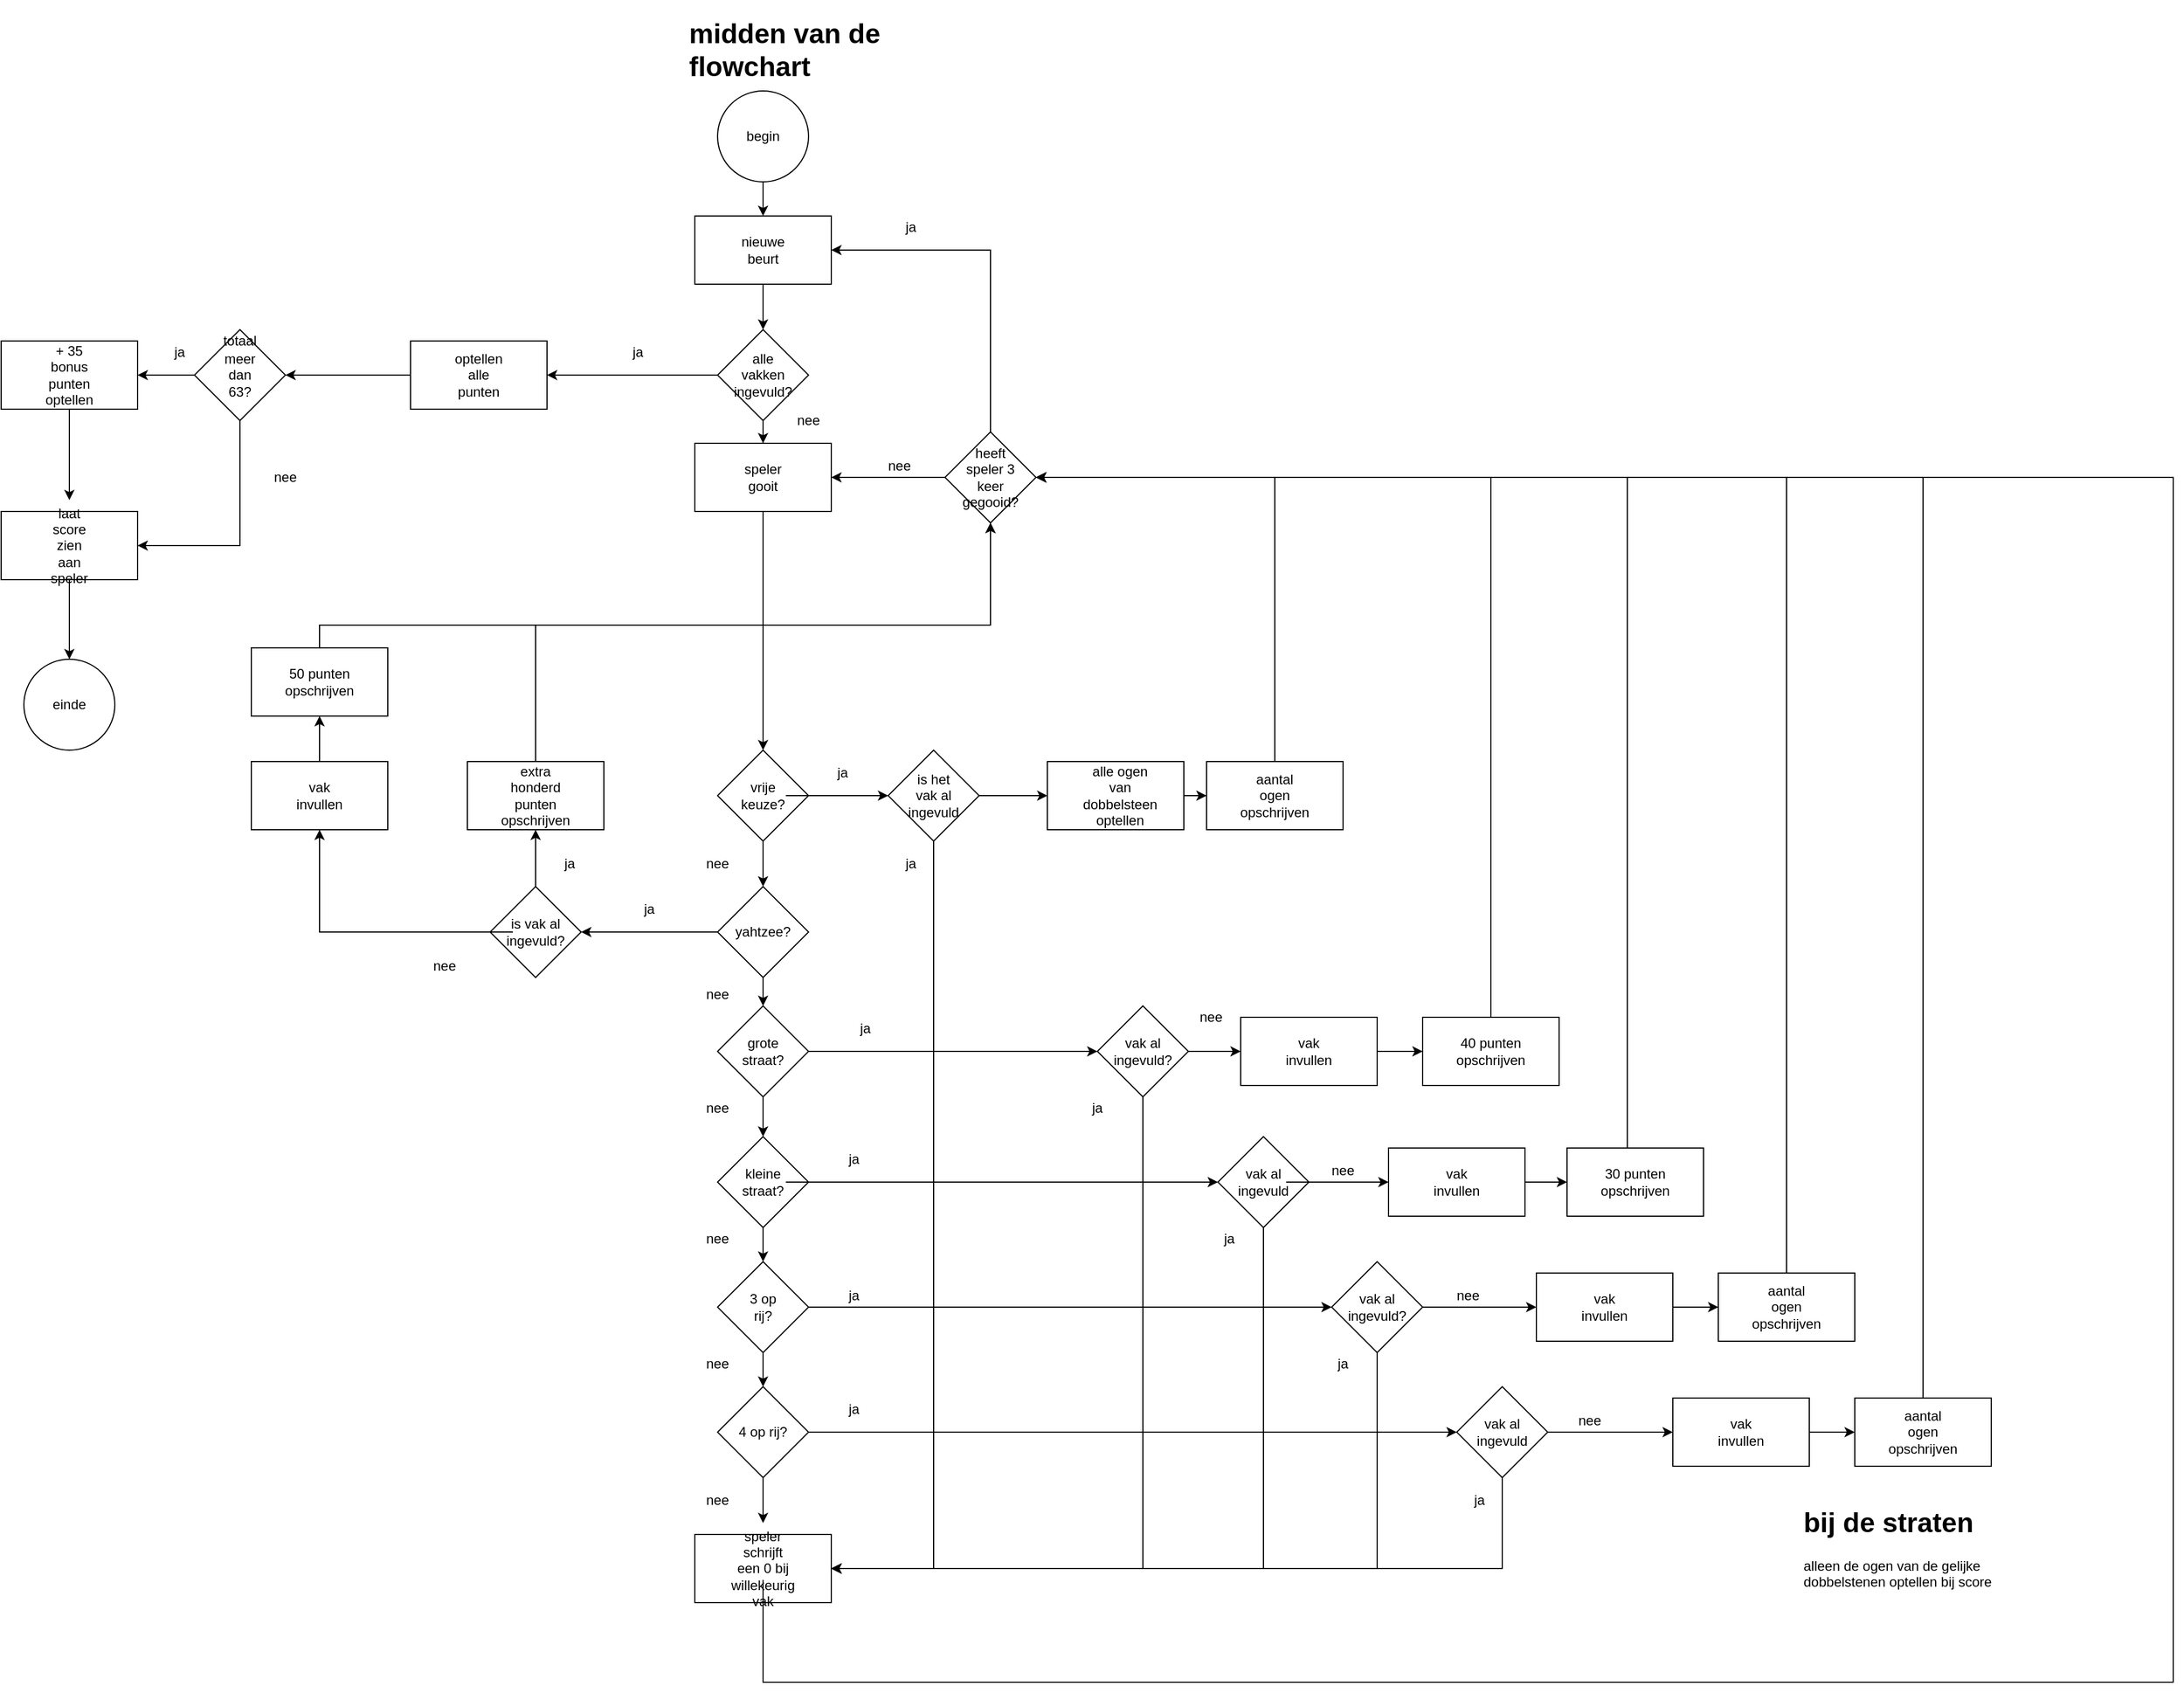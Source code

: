 <mxfile version="12.9.12" type="device"><diagram id="dgp-tt2Oz_iQeA0mKEUZ" name="Page-1"><mxGraphModel dx="2249" dy="1963" grid="1" gridSize="10" guides="1" tooltips="1" connect="1" arrows="1" fold="1" page="1" pageScale="1" pageWidth="827" pageHeight="1169" math="0" shadow="0"><root><mxCell id="0"/><mxCell id="1" parent="0"/><mxCell id="cRF8m1wXoDYumjR12BxE-212" style="edgeStyle=orthogonalEdgeStyle;rounded=0;orthogonalLoop=1;jettySize=auto;html=1;entryX=0.5;entryY=0;entryDx=0;entryDy=0;" parent="1" source="cRF8m1wXoDYumjR12BxE-1" target="cRF8m1wXoDYumjR12BxE-175" edge="1"><mxGeometry relative="1" as="geometry"/></mxCell><mxCell id="cRF8m1wXoDYumjR12BxE-1" value="" style="ellipse;whiteSpace=wrap;html=1;aspect=fixed;" parent="1" vertex="1"><mxGeometry x="80" y="-300" width="80" height="80" as="geometry"/></mxCell><mxCell id="cRF8m1wXoDYumjR12BxE-203" style="edgeStyle=orthogonalEdgeStyle;rounded=0;orthogonalLoop=1;jettySize=auto;html=1;entryX=0.5;entryY=0;entryDx=0;entryDy=0;" parent="1" source="cRF8m1wXoDYumjR12BxE-3" target="cRF8m1wXoDYumjR12BxE-5" edge="1"><mxGeometry relative="1" as="geometry"/></mxCell><mxCell id="cRF8m1wXoDYumjR12BxE-3" value="" style="rounded=0;whiteSpace=wrap;html=1;" parent="1" vertex="1"><mxGeometry x="60" y="10" width="120" height="60" as="geometry"/></mxCell><mxCell id="cRF8m1wXoDYumjR12BxE-21" style="edgeStyle=orthogonalEdgeStyle;rounded=0;orthogonalLoop=1;jettySize=auto;html=1;entryX=0.5;entryY=0;entryDx=0;entryDy=0;" parent="1" source="cRF8m1wXoDYumjR12BxE-5" target="cRF8m1wXoDYumjR12BxE-6" edge="1"><mxGeometry relative="1" as="geometry"/></mxCell><mxCell id="cRF8m1wXoDYumjR12BxE-5" value="" style="rhombus;whiteSpace=wrap;html=1;" parent="1" vertex="1"><mxGeometry x="80" y="280" width="80" height="80" as="geometry"/></mxCell><mxCell id="cRF8m1wXoDYumjR12BxE-22" style="edgeStyle=orthogonalEdgeStyle;rounded=0;orthogonalLoop=1;jettySize=auto;html=1;entryX=0.5;entryY=0;entryDx=0;entryDy=0;" parent="1" source="cRF8m1wXoDYumjR12BxE-6" target="cRF8m1wXoDYumjR12BxE-10" edge="1"><mxGeometry relative="1" as="geometry"/></mxCell><mxCell id="cRF8m1wXoDYumjR12BxE-115" style="edgeStyle=orthogonalEdgeStyle;rounded=0;orthogonalLoop=1;jettySize=auto;html=1;entryX=1;entryY=0.5;entryDx=0;entryDy=0;" parent="1" source="cRF8m1wXoDYumjR12BxE-6" target="cRF8m1wXoDYumjR12BxE-107" edge="1"><mxGeometry relative="1" as="geometry"/></mxCell><mxCell id="cRF8m1wXoDYumjR12BxE-6" value="" style="rhombus;whiteSpace=wrap;html=1;" parent="1" vertex="1"><mxGeometry x="80" y="400" width="80" height="80" as="geometry"/></mxCell><mxCell id="cRF8m1wXoDYumjR12BxE-52" style="edgeStyle=orthogonalEdgeStyle;rounded=0;orthogonalLoop=1;jettySize=auto;html=1;entryX=0;entryY=0.5;entryDx=0;entryDy=0;" parent="1" source="cRF8m1wXoDYumjR12BxE-8" target="cRF8m1wXoDYumjR12BxE-50" edge="1"><mxGeometry relative="1" as="geometry"/></mxCell><mxCell id="cRF8m1wXoDYumjR12BxE-8" value="vrije keuze?" style="text;html=1;strokeColor=none;fillColor=none;align=center;verticalAlign=middle;whiteSpace=wrap;rounded=0;" parent="1" vertex="1"><mxGeometry x="100" y="310" width="40" height="20" as="geometry"/></mxCell><mxCell id="cRF8m1wXoDYumjR12BxE-9" value="yahtzee?" style="text;html=1;strokeColor=none;fillColor=none;align=center;verticalAlign=middle;whiteSpace=wrap;rounded=0;" parent="1" vertex="1"><mxGeometry x="100" y="430" width="40" height="20" as="geometry"/></mxCell><mxCell id="cRF8m1wXoDYumjR12BxE-23" style="edgeStyle=orthogonalEdgeStyle;rounded=0;orthogonalLoop=1;jettySize=auto;html=1;exitX=0.5;exitY=1;exitDx=0;exitDy=0;entryX=0.5;entryY=0;entryDx=0;entryDy=0;" parent="1" source="cRF8m1wXoDYumjR12BxE-10" target="cRF8m1wXoDYumjR12BxE-11" edge="1"><mxGeometry relative="1" as="geometry"/></mxCell><mxCell id="cRF8m1wXoDYumjR12BxE-136" style="edgeStyle=orthogonalEdgeStyle;rounded=0;orthogonalLoop=1;jettySize=auto;html=1;entryX=0;entryY=0.5;entryDx=0;entryDy=0;" parent="1" source="cRF8m1wXoDYumjR12BxE-10" target="cRF8m1wXoDYumjR12BxE-54" edge="1"><mxGeometry relative="1" as="geometry"/></mxCell><mxCell id="cRF8m1wXoDYumjR12BxE-10" value="" style="rhombus;whiteSpace=wrap;html=1;" parent="1" vertex="1"><mxGeometry x="80" y="505" width="80" height="80" as="geometry"/></mxCell><mxCell id="cRF8m1wXoDYumjR12BxE-24" style="edgeStyle=orthogonalEdgeStyle;rounded=0;orthogonalLoop=1;jettySize=auto;html=1;exitX=0.5;exitY=1;exitDx=0;exitDy=0;entryX=0.5;entryY=0;entryDx=0;entryDy=0;" parent="1" source="cRF8m1wXoDYumjR12BxE-11" target="cRF8m1wXoDYumjR12BxE-14" edge="1"><mxGeometry relative="1" as="geometry"/></mxCell><mxCell id="cRF8m1wXoDYumjR12BxE-11" value="" style="rhombus;whiteSpace=wrap;html=1;" parent="1" vertex="1"><mxGeometry x="80" y="620" width="80" height="80" as="geometry"/></mxCell><mxCell id="cRF8m1wXoDYumjR12BxE-12" value="grote straat?" style="text;html=1;strokeColor=none;fillColor=none;align=center;verticalAlign=middle;whiteSpace=wrap;rounded=0;" parent="1" vertex="1"><mxGeometry x="100" y="535" width="40" height="20" as="geometry"/></mxCell><mxCell id="cRF8m1wXoDYumjR12BxE-271" style="edgeStyle=orthogonalEdgeStyle;rounded=0;orthogonalLoop=1;jettySize=auto;html=1;entryX=0;entryY=0.5;entryDx=0;entryDy=0;" parent="1" source="cRF8m1wXoDYumjR12BxE-13" target="cRF8m1wXoDYumjR12BxE-55" edge="1"><mxGeometry relative="1" as="geometry"/></mxCell><mxCell id="cRF8m1wXoDYumjR12BxE-13" value="kleine straat?" style="text;html=1;strokeColor=none;fillColor=none;align=center;verticalAlign=middle;whiteSpace=wrap;rounded=0;" parent="1" vertex="1"><mxGeometry x="100" y="650" width="40" height="20" as="geometry"/></mxCell><mxCell id="cRF8m1wXoDYumjR12BxE-26" style="edgeStyle=orthogonalEdgeStyle;rounded=0;orthogonalLoop=1;jettySize=auto;html=1;exitX=0.5;exitY=1;exitDx=0;exitDy=0;entryX=0.5;entryY=0;entryDx=0;entryDy=0;" parent="1" source="cRF8m1wXoDYumjR12BxE-14" target="cRF8m1wXoDYumjR12BxE-16" edge="1"><mxGeometry relative="1" as="geometry"/></mxCell><mxCell id="cRF8m1wXoDYumjR12BxE-272" style="edgeStyle=orthogonalEdgeStyle;rounded=0;orthogonalLoop=1;jettySize=auto;html=1;entryX=0;entryY=0.5;entryDx=0;entryDy=0;" parent="1" source="cRF8m1wXoDYumjR12BxE-14" target="cRF8m1wXoDYumjR12BxE-56" edge="1"><mxGeometry relative="1" as="geometry"/></mxCell><mxCell id="cRF8m1wXoDYumjR12BxE-14" value="" style="rhombus;whiteSpace=wrap;html=1;" parent="1" vertex="1"><mxGeometry x="80" y="730" width="80" height="80" as="geometry"/></mxCell><mxCell id="cRF8m1wXoDYumjR12BxE-15" value="3 op rij?" style="text;html=1;strokeColor=none;fillColor=none;align=center;verticalAlign=middle;whiteSpace=wrap;rounded=0;" parent="1" vertex="1"><mxGeometry x="100" y="760" width="40" height="20" as="geometry"/></mxCell><mxCell id="cRF8m1wXoDYumjR12BxE-273" style="edgeStyle=orthogonalEdgeStyle;rounded=0;orthogonalLoop=1;jettySize=auto;html=1;entryX=0;entryY=0.5;entryDx=0;entryDy=0;" parent="1" source="cRF8m1wXoDYumjR12BxE-16" target="cRF8m1wXoDYumjR12BxE-57" edge="1"><mxGeometry relative="1" as="geometry"/></mxCell><mxCell id="cRF8m1wXoDYumjR12BxE-286" style="edgeStyle=orthogonalEdgeStyle;rounded=0;orthogonalLoop=1;jettySize=auto;html=1;" parent="1" source="cRF8m1wXoDYumjR12BxE-16" edge="1"><mxGeometry relative="1" as="geometry"><mxPoint x="120" y="960" as="targetPoint"/></mxGeometry></mxCell><mxCell id="cRF8m1wXoDYumjR12BxE-16" value="4 op rij?" style="rhombus;whiteSpace=wrap;html=1;" parent="1" vertex="1"><mxGeometry x="80" y="840" width="80" height="80" as="geometry"/></mxCell><mxCell id="cRF8m1wXoDYumjR12BxE-18" value="" style="rounded=0;whiteSpace=wrap;html=1;" parent="1" vertex="1"><mxGeometry x="60" y="970" width="120" height="60" as="geometry"/></mxCell><mxCell id="cRF8m1wXoDYumjR12BxE-284" style="edgeStyle=orthogonalEdgeStyle;rounded=0;orthogonalLoop=1;jettySize=auto;html=1;entryX=1;entryY=0.5;entryDx=0;entryDy=0;" parent="1" source="cRF8m1wXoDYumjR12BxE-19" target="cRF8m1wXoDYumjR12BxE-204" edge="1"><mxGeometry relative="1" as="geometry"><Array as="points"><mxPoint x="120" y="1100"/><mxPoint x="1360" y="1100"/><mxPoint x="1360" y="40"/></Array></mxGeometry></mxCell><mxCell id="cRF8m1wXoDYumjR12BxE-19" value="speler schrijft een 0 bij willekeurig vak" style="text;html=1;strokeColor=none;fillColor=none;align=center;verticalAlign=middle;whiteSpace=wrap;rounded=0;" parent="1" vertex="1"><mxGeometry x="100" y="990" width="40" height="20" as="geometry"/></mxCell><mxCell id="cRF8m1wXoDYumjR12BxE-214" style="edgeStyle=orthogonalEdgeStyle;rounded=0;orthogonalLoop=1;jettySize=auto;html=1;exitX=0.5;exitY=1;exitDx=0;exitDy=0;" parent="1" source="cRF8m1wXoDYumjR12BxE-30" target="cRF8m1wXoDYumjR12BxE-3" edge="1"><mxGeometry relative="1" as="geometry"/></mxCell><mxCell id="cRF8m1wXoDYumjR12BxE-250" style="edgeStyle=orthogonalEdgeStyle;rounded=0;orthogonalLoop=1;jettySize=auto;html=1;" parent="1" source="cRF8m1wXoDYumjR12BxE-30" target="cRF8m1wXoDYumjR12BxE-233" edge="1"><mxGeometry relative="1" as="geometry"/></mxCell><mxCell id="cRF8m1wXoDYumjR12BxE-30" value="" style="rhombus;whiteSpace=wrap;html=1;" parent="1" vertex="1"><mxGeometry x="80" y="-90" width="80" height="80" as="geometry"/></mxCell><mxCell id="cRF8m1wXoDYumjR12BxE-34" value="begin" style="text;html=1;strokeColor=none;fillColor=none;align=center;verticalAlign=middle;whiteSpace=wrap;rounded=0;" parent="1" vertex="1"><mxGeometry x="100" y="-270" width="40" height="20" as="geometry"/></mxCell><mxCell id="cRF8m1wXoDYumjR12BxE-38" value="speler gooit" style="text;html=1;strokeColor=none;fillColor=none;align=center;verticalAlign=middle;whiteSpace=wrap;rounded=0;" parent="1" vertex="1"><mxGeometry x="100" y="30" width="40" height="20" as="geometry"/></mxCell><mxCell id="cRF8m1wXoDYumjR12BxE-43" value="nee" style="text;html=1;strokeColor=none;fillColor=none;align=center;verticalAlign=middle;whiteSpace=wrap;rounded=0;" parent="1" vertex="1"><mxGeometry x="60" y="370" width="40" height="20" as="geometry"/></mxCell><mxCell id="cRF8m1wXoDYumjR12BxE-44" value="nee" style="text;html=1;strokeColor=none;fillColor=none;align=center;verticalAlign=middle;whiteSpace=wrap;rounded=0;" parent="1" vertex="1"><mxGeometry x="60" y="485" width="40" height="20" as="geometry"/></mxCell><mxCell id="cRF8m1wXoDYumjR12BxE-45" value="nee" style="text;html=1;strokeColor=none;fillColor=none;align=center;verticalAlign=middle;whiteSpace=wrap;rounded=0;" parent="1" vertex="1"><mxGeometry x="60" y="585" width="40" height="20" as="geometry"/></mxCell><mxCell id="cRF8m1wXoDYumjR12BxE-46" value="nee" style="text;html=1;strokeColor=none;fillColor=none;align=center;verticalAlign=middle;whiteSpace=wrap;rounded=0;" parent="1" vertex="1"><mxGeometry x="60" y="700" width="40" height="20" as="geometry"/></mxCell><mxCell id="cRF8m1wXoDYumjR12BxE-47" value="nee" style="text;html=1;strokeColor=none;fillColor=none;align=center;verticalAlign=middle;whiteSpace=wrap;rounded=0;" parent="1" vertex="1"><mxGeometry x="60" y="810" width="40" height="20" as="geometry"/></mxCell><mxCell id="cRF8m1wXoDYumjR12BxE-48" value="nee" style="text;html=1;strokeColor=none;fillColor=none;align=center;verticalAlign=middle;whiteSpace=wrap;rounded=0;" parent="1" vertex="1"><mxGeometry x="60" y="930" width="40" height="20" as="geometry"/></mxCell><mxCell id="cRF8m1wXoDYumjR12BxE-59" style="edgeStyle=orthogonalEdgeStyle;rounded=0;orthogonalLoop=1;jettySize=auto;html=1;entryX=1;entryY=0.5;entryDx=0;entryDy=0;" parent="1" source="cRF8m1wXoDYumjR12BxE-50" target="cRF8m1wXoDYumjR12BxE-18" edge="1"><mxGeometry relative="1" as="geometry"><Array as="points"><mxPoint x="270" y="1000"/></Array></mxGeometry></mxCell><mxCell id="cRF8m1wXoDYumjR12BxE-79" style="edgeStyle=orthogonalEdgeStyle;rounded=0;orthogonalLoop=1;jettySize=auto;html=1;" parent="1" source="cRF8m1wXoDYumjR12BxE-50" target="cRF8m1wXoDYumjR12BxE-77" edge="1"><mxGeometry relative="1" as="geometry"/></mxCell><mxCell id="cRF8m1wXoDYumjR12BxE-50" value="" style="rhombus;whiteSpace=wrap;html=1;" parent="1" vertex="1"><mxGeometry x="230" y="280" width="80" height="80" as="geometry"/></mxCell><mxCell id="cRF8m1wXoDYumjR12BxE-51" value="is het vak al ingevuld" style="text;html=1;strokeColor=none;fillColor=none;align=center;verticalAlign=middle;whiteSpace=wrap;rounded=0;" parent="1" vertex="1"><mxGeometry x="250" y="310" width="40" height="20" as="geometry"/></mxCell><mxCell id="cRF8m1wXoDYumjR12BxE-61" style="edgeStyle=orthogonalEdgeStyle;rounded=0;orthogonalLoop=1;jettySize=auto;html=1;entryX=1;entryY=0.5;entryDx=0;entryDy=0;" parent="1" source="cRF8m1wXoDYumjR12BxE-54" target="cRF8m1wXoDYumjR12BxE-18" edge="1"><mxGeometry relative="1" as="geometry"><Array as="points"><mxPoint x="454" y="1000"/></Array></mxGeometry></mxCell><mxCell id="cRF8m1wXoDYumjR12BxE-137" style="edgeStyle=orthogonalEdgeStyle;rounded=0;orthogonalLoop=1;jettySize=auto;html=1;entryX=0;entryY=0.5;entryDx=0;entryDy=0;" parent="1" source="cRF8m1wXoDYumjR12BxE-54" target="cRF8m1wXoDYumjR12BxE-82" edge="1"><mxGeometry relative="1" as="geometry"/></mxCell><mxCell id="cRF8m1wXoDYumjR12BxE-54" value="" style="rhombus;whiteSpace=wrap;html=1;" parent="1" vertex="1"><mxGeometry x="414" y="505" width="80" height="80" as="geometry"/></mxCell><mxCell id="cRF8m1wXoDYumjR12BxE-62" style="edgeStyle=orthogonalEdgeStyle;rounded=0;orthogonalLoop=1;jettySize=auto;html=1;entryX=1;entryY=0.5;entryDx=0;entryDy=0;" parent="1" source="cRF8m1wXoDYumjR12BxE-55" target="cRF8m1wXoDYumjR12BxE-18" edge="1"><mxGeometry relative="1" as="geometry"><Array as="points"><mxPoint x="560" y="1000"/></Array></mxGeometry></mxCell><mxCell id="cRF8m1wXoDYumjR12BxE-55" value="" style="rhombus;whiteSpace=wrap;html=1;" parent="1" vertex="1"><mxGeometry x="520" y="620" width="80" height="80" as="geometry"/></mxCell><mxCell id="cRF8m1wXoDYumjR12BxE-63" style="edgeStyle=orthogonalEdgeStyle;rounded=0;orthogonalLoop=1;jettySize=auto;html=1;entryX=1;entryY=0.5;entryDx=0;entryDy=0;" parent="1" source="cRF8m1wXoDYumjR12BxE-56" target="cRF8m1wXoDYumjR12BxE-18" edge="1"><mxGeometry relative="1" as="geometry"><Array as="points"><mxPoint x="660" y="1000"/></Array></mxGeometry></mxCell><mxCell id="cRF8m1wXoDYumjR12BxE-139" style="edgeStyle=orthogonalEdgeStyle;rounded=0;orthogonalLoop=1;jettySize=auto;html=1;entryX=0;entryY=0.5;entryDx=0;entryDy=0;" parent="1" source="cRF8m1wXoDYumjR12BxE-56" target="cRF8m1wXoDYumjR12BxE-84" edge="1"><mxGeometry relative="1" as="geometry"/></mxCell><mxCell id="cRF8m1wXoDYumjR12BxE-56" value="" style="rhombus;whiteSpace=wrap;html=1;" parent="1" vertex="1"><mxGeometry x="620" y="730" width="80" height="80" as="geometry"/></mxCell><mxCell id="cRF8m1wXoDYumjR12BxE-64" style="edgeStyle=orthogonalEdgeStyle;rounded=0;orthogonalLoop=1;jettySize=auto;html=1;entryX=1;entryY=0.5;entryDx=0;entryDy=0;" parent="1" source="cRF8m1wXoDYumjR12BxE-57" target="cRF8m1wXoDYumjR12BxE-18" edge="1"><mxGeometry relative="1" as="geometry"><Array as="points"><mxPoint x="770" y="1000"/></Array></mxGeometry></mxCell><mxCell id="cRF8m1wXoDYumjR12BxE-140" style="edgeStyle=orthogonalEdgeStyle;rounded=0;orthogonalLoop=1;jettySize=auto;html=1;" parent="1" source="cRF8m1wXoDYumjR12BxE-57" target="cRF8m1wXoDYumjR12BxE-85" edge="1"><mxGeometry relative="1" as="geometry"/></mxCell><mxCell id="cRF8m1wXoDYumjR12BxE-57" value="" style="rhombus;whiteSpace=wrap;html=1;" parent="1" vertex="1"><mxGeometry x="730" y="840" width="80" height="80" as="geometry"/></mxCell><mxCell id="cRF8m1wXoDYumjR12BxE-58" value="ja" style="text;html=1;strokeColor=none;fillColor=none;align=center;verticalAlign=middle;whiteSpace=wrap;rounded=0;" parent="1" vertex="1"><mxGeometry x="230" y="370" width="40" height="20" as="geometry"/></mxCell><mxCell id="cRF8m1wXoDYumjR12BxE-66" value="ja" style="text;html=1;strokeColor=none;fillColor=none;align=center;verticalAlign=middle;whiteSpace=wrap;rounded=0;" parent="1" vertex="1"><mxGeometry x="394" y="585" width="40" height="20" as="geometry"/></mxCell><mxCell id="cRF8m1wXoDYumjR12BxE-67" value="ja" style="text;html=1;strokeColor=none;fillColor=none;align=center;verticalAlign=middle;whiteSpace=wrap;rounded=0;" parent="1" vertex="1"><mxGeometry x="510" y="700" width="40" height="20" as="geometry"/></mxCell><mxCell id="cRF8m1wXoDYumjR12BxE-68" value="ja" style="text;html=1;strokeColor=none;fillColor=none;align=center;verticalAlign=middle;whiteSpace=wrap;rounded=0;" parent="1" vertex="1"><mxGeometry x="610" y="810" width="40" height="20" as="geometry"/></mxCell><mxCell id="cRF8m1wXoDYumjR12BxE-69" value="ja" style="text;html=1;strokeColor=none;fillColor=none;align=center;verticalAlign=middle;whiteSpace=wrap;rounded=0;" parent="1" vertex="1"><mxGeometry x="730" y="930" width="40" height="20" as="geometry"/></mxCell><mxCell id="cRF8m1wXoDYumjR12BxE-72" value="vak al ingevuld?" style="text;html=1;strokeColor=none;fillColor=none;align=center;verticalAlign=middle;whiteSpace=wrap;rounded=0;" parent="1" vertex="1"><mxGeometry x="434" y="535" width="40" height="20" as="geometry"/></mxCell><mxCell id="cRF8m1wXoDYumjR12BxE-138" style="edgeStyle=orthogonalEdgeStyle;rounded=0;orthogonalLoop=1;jettySize=auto;html=1;entryX=0;entryY=0.5;entryDx=0;entryDy=0;" parent="1" source="cRF8m1wXoDYumjR12BxE-73" target="cRF8m1wXoDYumjR12BxE-83" edge="1"><mxGeometry relative="1" as="geometry"/></mxCell><mxCell id="cRF8m1wXoDYumjR12BxE-73" value="vak al ingevuld" style="text;html=1;strokeColor=none;fillColor=none;align=center;verticalAlign=middle;whiteSpace=wrap;rounded=0;" parent="1" vertex="1"><mxGeometry x="540" y="650" width="40" height="20" as="geometry"/></mxCell><mxCell id="cRF8m1wXoDYumjR12BxE-75" value="vak al ingevuld?" style="text;html=1;strokeColor=none;fillColor=none;align=center;verticalAlign=middle;whiteSpace=wrap;rounded=0;" parent="1" vertex="1"><mxGeometry x="640" y="760" width="40" height="20" as="geometry"/></mxCell><mxCell id="cRF8m1wXoDYumjR12BxE-76" value="vak al ingevuld" style="text;html=1;strokeColor=none;fillColor=none;align=center;verticalAlign=middle;whiteSpace=wrap;rounded=0;" parent="1" vertex="1"><mxGeometry x="750" y="870" width="40" height="20" as="geometry"/></mxCell><mxCell id="cRF8m1wXoDYumjR12BxE-133" style="edgeStyle=orthogonalEdgeStyle;rounded=0;orthogonalLoop=1;jettySize=auto;html=1;entryX=0;entryY=0.5;entryDx=0;entryDy=0;" parent="1" source="cRF8m1wXoDYumjR12BxE-77" target="cRF8m1wXoDYumjR12BxE-130" edge="1"><mxGeometry relative="1" as="geometry"/></mxCell><mxCell id="cRF8m1wXoDYumjR12BxE-77" value="" style="rounded=0;whiteSpace=wrap;html=1;" parent="1" vertex="1"><mxGeometry x="370" y="290" width="120" height="60" as="geometry"/></mxCell><mxCell id="cRF8m1wXoDYumjR12BxE-80" value="alle ogen van dobbelsteen optellen" style="text;html=1;strokeColor=none;fillColor=none;align=center;verticalAlign=middle;whiteSpace=wrap;rounded=0;" parent="1" vertex="1"><mxGeometry x="414" y="310" width="40" height="20" as="geometry"/></mxCell><mxCell id="cRF8m1wXoDYumjR12BxE-151" style="edgeStyle=orthogonalEdgeStyle;rounded=0;orthogonalLoop=1;jettySize=auto;html=1;entryX=0;entryY=0.5;entryDx=0;entryDy=0;" parent="1" source="cRF8m1wXoDYumjR12BxE-82" target="cRF8m1wXoDYumjR12BxE-147" edge="1"><mxGeometry relative="1" as="geometry"/></mxCell><mxCell id="cRF8m1wXoDYumjR12BxE-82" value="" style="rounded=0;whiteSpace=wrap;html=1;" parent="1" vertex="1"><mxGeometry x="540" y="515" width="120" height="60" as="geometry"/></mxCell><mxCell id="cRF8m1wXoDYumjR12BxE-152" style="edgeStyle=orthogonalEdgeStyle;rounded=0;orthogonalLoop=1;jettySize=auto;html=1;entryX=0;entryY=0.5;entryDx=0;entryDy=0;" parent="1" source="cRF8m1wXoDYumjR12BxE-83" target="cRF8m1wXoDYumjR12BxE-148" edge="1"><mxGeometry relative="1" as="geometry"/></mxCell><mxCell id="cRF8m1wXoDYumjR12BxE-83" value="" style="rounded=0;whiteSpace=wrap;html=1;" parent="1" vertex="1"><mxGeometry x="670" y="630" width="120" height="60" as="geometry"/></mxCell><mxCell id="cRF8m1wXoDYumjR12BxE-153" style="edgeStyle=orthogonalEdgeStyle;rounded=0;orthogonalLoop=1;jettySize=auto;html=1;entryX=0;entryY=0.5;entryDx=0;entryDy=0;" parent="1" source="cRF8m1wXoDYumjR12BxE-84" target="cRF8m1wXoDYumjR12BxE-149" edge="1"><mxGeometry relative="1" as="geometry"/></mxCell><mxCell id="cRF8m1wXoDYumjR12BxE-84" value="" style="rounded=0;whiteSpace=wrap;html=1;" parent="1" vertex="1"><mxGeometry x="800" y="740" width="120" height="60" as="geometry"/></mxCell><mxCell id="cRF8m1wXoDYumjR12BxE-154" style="edgeStyle=orthogonalEdgeStyle;rounded=0;orthogonalLoop=1;jettySize=auto;html=1;entryX=0;entryY=0.5;entryDx=0;entryDy=0;" parent="1" source="cRF8m1wXoDYumjR12BxE-85" target="cRF8m1wXoDYumjR12BxE-150" edge="1"><mxGeometry relative="1" as="geometry"/></mxCell><mxCell id="cRF8m1wXoDYumjR12BxE-85" value="" style="rounded=0;whiteSpace=wrap;html=1;" parent="1" vertex="1"><mxGeometry x="920" y="850" width="120" height="60" as="geometry"/></mxCell><mxCell id="cRF8m1wXoDYumjR12BxE-105" style="edgeStyle=orthogonalEdgeStyle;rounded=0;orthogonalLoop=1;jettySize=auto;html=1;entryX=0.5;entryY=1;entryDx=0;entryDy=0;" parent="1" source="cRF8m1wXoDYumjR12BxE-107" target="cRF8m1wXoDYumjR12BxE-108" edge="1"><mxGeometry relative="1" as="geometry"/></mxCell><mxCell id="cRF8m1wXoDYumjR12BxE-107" value="" style="rhombus;whiteSpace=wrap;html=1;" parent="1" vertex="1"><mxGeometry x="-120" y="400" width="80" height="80" as="geometry"/></mxCell><mxCell id="cRF8m1wXoDYumjR12BxE-247" style="edgeStyle=orthogonalEdgeStyle;rounded=0;orthogonalLoop=1;jettySize=auto;html=1;" parent="1" source="cRF8m1wXoDYumjR12BxE-108" target="cRF8m1wXoDYumjR12BxE-204" edge="1"><mxGeometry relative="1" as="geometry"><Array as="points"><mxPoint x="-80" y="170"/><mxPoint x="320" y="170"/></Array></mxGeometry></mxCell><mxCell id="cRF8m1wXoDYumjR12BxE-108" value="" style="rounded=0;whiteSpace=wrap;html=1;" parent="1" vertex="1"><mxGeometry x="-140" y="290" width="120" height="60" as="geometry"/></mxCell><mxCell id="cRF8m1wXoDYumjR12BxE-125" style="edgeStyle=orthogonalEdgeStyle;rounded=0;orthogonalLoop=1;jettySize=auto;html=1;entryX=0.5;entryY=1;entryDx=0;entryDy=0;" parent="1" source="cRF8m1wXoDYumjR12BxE-116" target="cRF8m1wXoDYumjR12BxE-119" edge="1"><mxGeometry relative="1" as="geometry"/></mxCell><mxCell id="cRF8m1wXoDYumjR12BxE-116" value="is vak al ingevuld?" style="text;html=1;strokeColor=none;fillColor=none;align=center;verticalAlign=middle;whiteSpace=wrap;rounded=0;" parent="1" vertex="1"><mxGeometry x="-100" y="430" width="40" height="20" as="geometry"/></mxCell><mxCell id="cRF8m1wXoDYumjR12BxE-126" style="edgeStyle=orthogonalEdgeStyle;rounded=0;orthogonalLoop=1;jettySize=auto;html=1;entryX=0.5;entryY=1;entryDx=0;entryDy=0;" parent="1" source="cRF8m1wXoDYumjR12BxE-119" target="cRF8m1wXoDYumjR12BxE-120" edge="1"><mxGeometry relative="1" as="geometry"/></mxCell><mxCell id="cRF8m1wXoDYumjR12BxE-119" value="" style="rounded=0;whiteSpace=wrap;html=1;" parent="1" vertex="1"><mxGeometry x="-330" y="290" width="120" height="60" as="geometry"/></mxCell><mxCell id="cRF8m1wXoDYumjR12BxE-248" style="edgeStyle=orthogonalEdgeStyle;rounded=0;orthogonalLoop=1;jettySize=auto;html=1;entryX=0.5;entryY=1;entryDx=0;entryDy=0;" parent="1" source="cRF8m1wXoDYumjR12BxE-120" target="cRF8m1wXoDYumjR12BxE-204" edge="1"><mxGeometry relative="1" as="geometry"><Array as="points"><mxPoint x="-270" y="170"/><mxPoint x="320" y="170"/></Array></mxGeometry></mxCell><mxCell id="cRF8m1wXoDYumjR12BxE-120" value="" style="rounded=0;whiteSpace=wrap;html=1;" parent="1" vertex="1"><mxGeometry x="-330" y="190" width="120" height="60" as="geometry"/></mxCell><mxCell id="cRF8m1wXoDYumjR12BxE-123" value="vak invullen" style="text;html=1;strokeColor=none;fillColor=none;align=center;verticalAlign=middle;whiteSpace=wrap;rounded=0;" parent="1" vertex="1"><mxGeometry x="-290" y="310" width="40" height="20" as="geometry"/></mxCell><mxCell id="cRF8m1wXoDYumjR12BxE-128" value="ja" style="text;html=1;strokeColor=none;fillColor=none;align=center;verticalAlign=middle;whiteSpace=wrap;rounded=0;" parent="1" vertex="1"><mxGeometry x="-70" y="370" width="40" height="20" as="geometry"/></mxCell><mxCell id="cRF8m1wXoDYumjR12BxE-129" value="nee" style="text;html=1;strokeColor=none;fillColor=none;align=center;verticalAlign=middle;whiteSpace=wrap;rounded=0;" parent="1" vertex="1"><mxGeometry x="-180" y="460" width="40" height="20" as="geometry"/></mxCell><mxCell id="cRF8m1wXoDYumjR12BxE-217" style="edgeStyle=orthogonalEdgeStyle;rounded=0;orthogonalLoop=1;jettySize=auto;html=1;entryX=1;entryY=0.5;entryDx=0;entryDy=0;" parent="1" source="cRF8m1wXoDYumjR12BxE-130" target="cRF8m1wXoDYumjR12BxE-204" edge="1"><mxGeometry relative="1" as="geometry"><Array as="points"><mxPoint x="570" y="40"/></Array></mxGeometry></mxCell><mxCell id="cRF8m1wXoDYumjR12BxE-130" value="" style="rounded=0;whiteSpace=wrap;html=1;" parent="1" vertex="1"><mxGeometry x="510" y="290" width="120" height="60" as="geometry"/></mxCell><mxCell id="cRF8m1wXoDYumjR12BxE-142" value="vak invullen" style="text;html=1;strokeColor=none;fillColor=none;align=center;verticalAlign=middle;whiteSpace=wrap;rounded=0;" parent="1" vertex="1"><mxGeometry x="580" y="535" width="40" height="20" as="geometry"/></mxCell><mxCell id="cRF8m1wXoDYumjR12BxE-144" value="vak invullen" style="text;html=1;strokeColor=none;fillColor=none;align=center;verticalAlign=middle;whiteSpace=wrap;rounded=0;" parent="1" vertex="1"><mxGeometry x="710" y="650" width="40" height="20" as="geometry"/></mxCell><mxCell id="cRF8m1wXoDYumjR12BxE-145" value="vak invullen" style="text;html=1;strokeColor=none;fillColor=none;align=center;verticalAlign=middle;whiteSpace=wrap;rounded=0;" parent="1" vertex="1"><mxGeometry x="840" y="760" width="40" height="20" as="geometry"/></mxCell><mxCell id="cRF8m1wXoDYumjR12BxE-146" value="vak invullen" style="text;html=1;strokeColor=none;fillColor=none;align=center;verticalAlign=middle;whiteSpace=wrap;rounded=0;" parent="1" vertex="1"><mxGeometry x="960" y="870" width="40" height="20" as="geometry"/></mxCell><mxCell id="cRF8m1wXoDYumjR12BxE-218" style="edgeStyle=orthogonalEdgeStyle;rounded=0;orthogonalLoop=1;jettySize=auto;html=1;entryX=1;entryY=0.5;entryDx=0;entryDy=0;" parent="1" source="cRF8m1wXoDYumjR12BxE-147" target="cRF8m1wXoDYumjR12BxE-204" edge="1"><mxGeometry relative="1" as="geometry"><Array as="points"><mxPoint x="760" y="40"/></Array></mxGeometry></mxCell><mxCell id="cRF8m1wXoDYumjR12BxE-147" value="" style="rounded=0;whiteSpace=wrap;html=1;" parent="1" vertex="1"><mxGeometry x="700" y="515" width="120" height="60" as="geometry"/></mxCell><mxCell id="cRF8m1wXoDYumjR12BxE-223" style="edgeStyle=orthogonalEdgeStyle;rounded=0;orthogonalLoop=1;jettySize=auto;html=1;entryX=1;entryY=0.5;entryDx=0;entryDy=0;" parent="1" source="cRF8m1wXoDYumjR12BxE-148" target="cRF8m1wXoDYumjR12BxE-204" edge="1"><mxGeometry relative="1" as="geometry"><Array as="points"><mxPoint x="880" y="40"/></Array></mxGeometry></mxCell><mxCell id="cRF8m1wXoDYumjR12BxE-148" value="" style="rounded=0;whiteSpace=wrap;html=1;" parent="1" vertex="1"><mxGeometry x="827" y="630" width="120" height="60" as="geometry"/></mxCell><mxCell id="cRF8m1wXoDYumjR12BxE-224" style="edgeStyle=orthogonalEdgeStyle;rounded=0;orthogonalLoop=1;jettySize=auto;html=1;entryX=1;entryY=0.5;entryDx=0;entryDy=0;" parent="1" source="cRF8m1wXoDYumjR12BxE-149" target="cRF8m1wXoDYumjR12BxE-204" edge="1"><mxGeometry relative="1" as="geometry"><Array as="points"><mxPoint x="1020" y="40"/></Array></mxGeometry></mxCell><mxCell id="cRF8m1wXoDYumjR12BxE-149" value="" style="rounded=0;whiteSpace=wrap;html=1;" parent="1" vertex="1"><mxGeometry x="960" y="740" width="120" height="60" as="geometry"/></mxCell><mxCell id="cRF8m1wXoDYumjR12BxE-225" style="edgeStyle=orthogonalEdgeStyle;rounded=0;orthogonalLoop=1;jettySize=auto;html=1;entryX=1;entryY=0.5;entryDx=0;entryDy=0;" parent="1" source="cRF8m1wXoDYumjR12BxE-150" target="cRF8m1wXoDYumjR12BxE-204" edge="1"><mxGeometry relative="1" as="geometry"><Array as="points"><mxPoint x="1140" y="40"/></Array></mxGeometry></mxCell><mxCell id="cRF8m1wXoDYumjR12BxE-150" value="" style="rounded=0;whiteSpace=wrap;html=1;" parent="1" vertex="1"><mxGeometry x="1080" y="850" width="120" height="60" as="geometry"/></mxCell><mxCell id="cRF8m1wXoDYumjR12BxE-169" value="&lt;h1&gt;bij de straten&lt;/h1&gt;&lt;div&gt;alleen de ogen van de gelijke dobbelstenen optellen bij score&lt;/div&gt;" style="text;html=1;strokeColor=none;fillColor=none;spacing=5;spacingTop=-20;whiteSpace=wrap;overflow=hidden;rounded=0;" parent="1" vertex="1"><mxGeometry x="1030" y="940" width="190" height="120" as="geometry"/></mxCell><mxCell id="cRF8m1wXoDYumjR12BxE-213" style="edgeStyle=orthogonalEdgeStyle;rounded=0;orthogonalLoop=1;jettySize=auto;html=1;entryX=0.5;entryY=0;entryDx=0;entryDy=0;" parent="1" source="cRF8m1wXoDYumjR12BxE-175" target="cRF8m1wXoDYumjR12BxE-30" edge="1"><mxGeometry relative="1" as="geometry"/></mxCell><mxCell id="cRF8m1wXoDYumjR12BxE-175" value="" style="rounded=0;whiteSpace=wrap;html=1;" parent="1" vertex="1"><mxGeometry x="60" y="-190" width="120" height="60" as="geometry"/></mxCell><mxCell id="cRF8m1wXoDYumjR12BxE-179" value="alle vakken ingevuld?" style="text;html=1;strokeColor=none;fillColor=none;align=center;verticalAlign=middle;whiteSpace=wrap;rounded=0;" parent="1" vertex="1"><mxGeometry x="100" y="-60" width="40" height="20" as="geometry"/></mxCell><mxCell id="cRF8m1wXoDYumjR12BxE-188" value="nieuwe beurt" style="text;html=1;strokeColor=none;fillColor=none;align=center;verticalAlign=middle;whiteSpace=wrap;rounded=0;" parent="1" vertex="1"><mxGeometry x="100" y="-170" width="40" height="20" as="geometry"/></mxCell><mxCell id="cRF8m1wXoDYumjR12BxE-206" style="edgeStyle=orthogonalEdgeStyle;rounded=0;orthogonalLoop=1;jettySize=auto;html=1;entryX=1;entryY=0.5;entryDx=0;entryDy=0;" parent="1" source="cRF8m1wXoDYumjR12BxE-204" target="cRF8m1wXoDYumjR12BxE-3" edge="1"><mxGeometry relative="1" as="geometry"/></mxCell><mxCell id="cRF8m1wXoDYumjR12BxE-215" style="edgeStyle=orthogonalEdgeStyle;rounded=0;orthogonalLoop=1;jettySize=auto;html=1;entryX=1;entryY=0.5;entryDx=0;entryDy=0;" parent="1" source="cRF8m1wXoDYumjR12BxE-204" target="cRF8m1wXoDYumjR12BxE-175" edge="1"><mxGeometry relative="1" as="geometry"><Array as="points"><mxPoint x="320" y="-160"/></Array></mxGeometry></mxCell><mxCell id="cRF8m1wXoDYumjR12BxE-204" value="" style="rhombus;whiteSpace=wrap;html=1;" parent="1" vertex="1"><mxGeometry x="280" width="80" height="80" as="geometry"/></mxCell><mxCell id="cRF8m1wXoDYumjR12BxE-205" value="heeft speler 3 keer gegooid?" style="text;html=1;strokeColor=none;fillColor=none;align=center;verticalAlign=middle;whiteSpace=wrap;rounded=0;" parent="1" vertex="1"><mxGeometry x="300" y="30" width="40" height="20" as="geometry"/></mxCell><mxCell id="cRF8m1wXoDYumjR12BxE-209" value="nee" style="text;html=1;strokeColor=none;fillColor=none;align=center;verticalAlign=middle;whiteSpace=wrap;rounded=0;" parent="1" vertex="1"><mxGeometry x="220" y="20" width="40" height="20" as="geometry"/></mxCell><mxCell id="cRF8m1wXoDYumjR12BxE-216" value="ja" style="text;html=1;strokeColor=none;fillColor=none;align=center;verticalAlign=middle;whiteSpace=wrap;rounded=0;" parent="1" vertex="1"><mxGeometry x="230" y="-190" width="40" height="20" as="geometry"/></mxCell><mxCell id="cRF8m1wXoDYumjR12BxE-227" value="nee" style="text;html=1;strokeColor=none;fillColor=none;align=center;verticalAlign=middle;whiteSpace=wrap;rounded=0;" parent="1" vertex="1"><mxGeometry x="494" y="505" width="40" height="20" as="geometry"/></mxCell><mxCell id="cRF8m1wXoDYumjR12BxE-228" value="nee" style="text;html=1;strokeColor=none;fillColor=none;align=center;verticalAlign=middle;whiteSpace=wrap;rounded=0;" parent="1" vertex="1"><mxGeometry x="610" y="640" width="40" height="20" as="geometry"/></mxCell><mxCell id="cRF8m1wXoDYumjR12BxE-229" value="nee" style="text;html=1;strokeColor=none;fillColor=none;align=center;verticalAlign=middle;whiteSpace=wrap;rounded=0;" parent="1" vertex="1"><mxGeometry x="720" y="750" width="40" height="20" as="geometry"/></mxCell><mxCell id="cRF8m1wXoDYumjR12BxE-230" value="nee" style="text;html=1;strokeColor=none;fillColor=none;align=center;verticalAlign=middle;whiteSpace=wrap;rounded=0;" parent="1" vertex="1"><mxGeometry x="827" y="860" width="40" height="20" as="geometry"/></mxCell><mxCell id="cRF8m1wXoDYumjR12BxE-231" value="nee" style="text;html=1;strokeColor=none;fillColor=none;align=center;verticalAlign=middle;whiteSpace=wrap;rounded=0;" parent="1" vertex="1"><mxGeometry x="140" y="-20" width="40" height="20" as="geometry"/></mxCell><mxCell id="cRF8m1wXoDYumjR12BxE-252" style="edgeStyle=orthogonalEdgeStyle;rounded=0;orthogonalLoop=1;jettySize=auto;html=1;entryX=1;entryY=0.5;entryDx=0;entryDy=0;" parent="1" source="cRF8m1wXoDYumjR12BxE-233" target="cRF8m1wXoDYumjR12BxE-249" edge="1"><mxGeometry relative="1" as="geometry"/></mxCell><mxCell id="cRF8m1wXoDYumjR12BxE-233" value="" style="rounded=0;whiteSpace=wrap;html=1;" parent="1" vertex="1"><mxGeometry x="-190" y="-80" width="120" height="60" as="geometry"/></mxCell><mxCell id="cRF8m1wXoDYumjR12BxE-234" value="optellen alle punten" style="text;html=1;strokeColor=none;fillColor=none;align=center;verticalAlign=middle;whiteSpace=wrap;rounded=0;" parent="1" vertex="1"><mxGeometry x="-150" y="-60" width="40" height="20" as="geometry"/></mxCell><mxCell id="cRF8m1wXoDYumjR12BxE-235" value="aantal ogen opschrijven" style="text;html=1;strokeColor=none;fillColor=none;align=center;verticalAlign=middle;whiteSpace=wrap;rounded=0;" parent="1" vertex="1"><mxGeometry x="550" y="310" width="40" height="20" as="geometry"/></mxCell><mxCell id="cRF8m1wXoDYumjR12BxE-237" value="40 punten opschrijven" style="text;html=1;strokeColor=none;fillColor=none;align=center;verticalAlign=middle;whiteSpace=wrap;rounded=0;" parent="1" vertex="1"><mxGeometry x="740" y="535" width="40" height="20" as="geometry"/></mxCell><mxCell id="cRF8m1wXoDYumjR12BxE-238" value="30 punten opschrijven" style="text;html=1;strokeColor=none;fillColor=none;align=center;verticalAlign=middle;whiteSpace=wrap;rounded=0;" parent="1" vertex="1"><mxGeometry x="867" y="650" width="40" height="20" as="geometry"/></mxCell><mxCell id="cRF8m1wXoDYumjR12BxE-239" value="aantal ogen opschrijven" style="text;html=1;strokeColor=none;fillColor=none;align=center;verticalAlign=middle;whiteSpace=wrap;rounded=0;" parent="1" vertex="1"><mxGeometry x="1000" y="760" width="40" height="20" as="geometry"/></mxCell><mxCell id="cRF8m1wXoDYumjR12BxE-241" value="aantal ogen opschrijven" style="text;html=1;strokeColor=none;fillColor=none;align=center;verticalAlign=middle;whiteSpace=wrap;rounded=0;" parent="1" vertex="1"><mxGeometry x="1120" y="870" width="40" height="20" as="geometry"/></mxCell><mxCell id="cRF8m1wXoDYumjR12BxE-242" value="50 punten opschrijven" style="text;html=1;strokeColor=none;fillColor=none;align=center;verticalAlign=middle;whiteSpace=wrap;rounded=0;" parent="1" vertex="1"><mxGeometry x="-290" y="210" width="40" height="20" as="geometry"/></mxCell><mxCell id="cRF8m1wXoDYumjR12BxE-244" value="extra honderd punten opschrijven" style="text;html=1;strokeColor=none;fillColor=none;align=center;verticalAlign=middle;whiteSpace=wrap;rounded=0;" parent="1" vertex="1"><mxGeometry x="-100" y="310" width="40" height="20" as="geometry"/></mxCell><mxCell id="cRF8m1wXoDYumjR12BxE-256" style="edgeStyle=orthogonalEdgeStyle;rounded=0;orthogonalLoop=1;jettySize=auto;html=1;entryX=1;entryY=0.5;entryDx=0;entryDy=0;" parent="1" source="cRF8m1wXoDYumjR12BxE-249" target="cRF8m1wXoDYumjR12BxE-254" edge="1"><mxGeometry relative="1" as="geometry"/></mxCell><mxCell id="cRF8m1wXoDYumjR12BxE-262" style="edgeStyle=orthogonalEdgeStyle;rounded=0;orthogonalLoop=1;jettySize=auto;html=1;entryX=1;entryY=0.5;entryDx=0;entryDy=0;" parent="1" source="cRF8m1wXoDYumjR12BxE-249" target="cRF8m1wXoDYumjR12BxE-257" edge="1"><mxGeometry relative="1" as="geometry"><Array as="points"><mxPoint x="-340" y="100"/></Array></mxGeometry></mxCell><mxCell id="cRF8m1wXoDYumjR12BxE-249" value="" style="rhombus;whiteSpace=wrap;html=1;" parent="1" vertex="1"><mxGeometry x="-380" y="-90" width="80" height="80" as="geometry"/></mxCell><mxCell id="cRF8m1wXoDYumjR12BxE-251" value="ja" style="text;html=1;strokeColor=none;fillColor=none;align=center;verticalAlign=middle;whiteSpace=wrap;rounded=0;" parent="1" vertex="1"><mxGeometry x="-10" y="-80" width="40" height="20" as="geometry"/></mxCell><mxCell id="cRF8m1wXoDYumjR12BxE-253" value="meer dan 63?" style="text;html=1;strokeColor=none;fillColor=none;align=center;verticalAlign=middle;whiteSpace=wrap;rounded=0;" parent="1" vertex="1"><mxGeometry x="-360" y="-60" width="40" height="20" as="geometry"/></mxCell><mxCell id="cRF8m1wXoDYumjR12BxE-261" style="edgeStyle=orthogonalEdgeStyle;rounded=0;orthogonalLoop=1;jettySize=auto;html=1;" parent="1" source="cRF8m1wXoDYumjR12BxE-254" edge="1"><mxGeometry relative="1" as="geometry"><mxPoint x="-490" y="60" as="targetPoint"/></mxGeometry></mxCell><mxCell id="cRF8m1wXoDYumjR12BxE-254" value="" style="rounded=0;whiteSpace=wrap;html=1;" parent="1" vertex="1"><mxGeometry x="-550" y="-80" width="120" height="60" as="geometry"/></mxCell><mxCell id="cRF8m1wXoDYumjR12BxE-255" value="+ 35 bonus punten optellen" style="text;html=1;strokeColor=none;fillColor=none;align=center;verticalAlign=middle;whiteSpace=wrap;rounded=0;" parent="1" vertex="1"><mxGeometry x="-510" y="-60" width="40" height="20" as="geometry"/></mxCell><mxCell id="cRF8m1wXoDYumjR12BxE-267" style="edgeStyle=orthogonalEdgeStyle;rounded=0;orthogonalLoop=1;jettySize=auto;html=1;entryX=0.5;entryY=0;entryDx=0;entryDy=0;" parent="1" source="cRF8m1wXoDYumjR12BxE-257" target="cRF8m1wXoDYumjR12BxE-266" edge="1"><mxGeometry relative="1" as="geometry"/></mxCell><mxCell id="cRF8m1wXoDYumjR12BxE-257" value="" style="rounded=0;whiteSpace=wrap;html=1;" parent="1" vertex="1"><mxGeometry x="-550" y="70" width="120" height="60" as="geometry"/></mxCell><mxCell id="cRF8m1wXoDYumjR12BxE-259" value="laat score zien aan speler" style="text;html=1;strokeColor=none;fillColor=none;align=center;verticalAlign=middle;whiteSpace=wrap;rounded=0;" parent="1" vertex="1"><mxGeometry x="-510" y="90" width="40" height="20" as="geometry"/></mxCell><mxCell id="cRF8m1wXoDYumjR12BxE-263" value="ja" style="text;html=1;strokeColor=none;fillColor=none;align=center;verticalAlign=middle;whiteSpace=wrap;rounded=0;" parent="1" vertex="1"><mxGeometry x="-413" y="-80" width="40" height="20" as="geometry"/></mxCell><mxCell id="cRF8m1wXoDYumjR12BxE-264" value="nee" style="text;html=1;strokeColor=none;fillColor=none;align=center;verticalAlign=middle;whiteSpace=wrap;rounded=0;" parent="1" vertex="1"><mxGeometry x="-320" y="30" width="40" height="20" as="geometry"/></mxCell><mxCell id="cRF8m1wXoDYumjR12BxE-265" value="totaal" style="text;html=1;strokeColor=none;fillColor=none;align=center;verticalAlign=middle;whiteSpace=wrap;rounded=0;" parent="1" vertex="1"><mxGeometry x="-360" y="-90" width="40" height="20" as="geometry"/></mxCell><mxCell id="cRF8m1wXoDYumjR12BxE-266" value="" style="ellipse;whiteSpace=wrap;html=1;aspect=fixed;" parent="1" vertex="1"><mxGeometry x="-530" y="200" width="80" height="80" as="geometry"/></mxCell><mxCell id="cRF8m1wXoDYumjR12BxE-268" value="einde" style="text;html=1;strokeColor=none;fillColor=none;align=center;verticalAlign=middle;whiteSpace=wrap;rounded=0;" parent="1" vertex="1"><mxGeometry x="-510" y="230" width="40" height="20" as="geometry"/></mxCell><mxCell id="cRF8m1wXoDYumjR12BxE-269" value="ja" style="text;html=1;strokeColor=none;fillColor=none;align=center;verticalAlign=middle;whiteSpace=wrap;rounded=0;" parent="1" vertex="1"><mxGeometry x="170" y="290" width="40" height="20" as="geometry"/></mxCell><mxCell id="cRF8m1wXoDYumjR12BxE-270" value="ja" style="text;html=1;strokeColor=none;fillColor=none;align=center;verticalAlign=middle;whiteSpace=wrap;rounded=0;" parent="1" vertex="1"><mxGeometry x="190" y="515" width="40" height="20" as="geometry"/></mxCell><mxCell id="cRF8m1wXoDYumjR12BxE-274" value="ja" style="text;html=1;strokeColor=none;fillColor=none;align=center;verticalAlign=middle;whiteSpace=wrap;rounded=0;" parent="1" vertex="1"><mxGeometry x="180" y="630" width="40" height="20" as="geometry"/></mxCell><mxCell id="cRF8m1wXoDYumjR12BxE-276" value="ja" style="text;html=1;strokeColor=none;fillColor=none;align=center;verticalAlign=middle;whiteSpace=wrap;rounded=0;" parent="1" vertex="1"><mxGeometry x="180" y="750" width="40" height="20" as="geometry"/></mxCell><mxCell id="cRF8m1wXoDYumjR12BxE-277" value="ja" style="text;html=1;strokeColor=none;fillColor=none;align=center;verticalAlign=middle;whiteSpace=wrap;rounded=0;" parent="1" vertex="1"><mxGeometry x="180" y="850" width="40" height="20" as="geometry"/></mxCell><mxCell id="cRF8m1wXoDYumjR12BxE-279" value="ja" style="text;html=1;strokeColor=none;fillColor=none;align=center;verticalAlign=middle;whiteSpace=wrap;rounded=0;" parent="1" vertex="1"><mxGeometry y="410" width="40" height="20" as="geometry"/></mxCell><mxCell id="cRF8m1wXoDYumjR12BxE-280" value="&lt;h1&gt;midden van de flowchart&lt;/h1&gt;" style="text;html=1;strokeColor=none;fillColor=none;spacing=5;spacingTop=-20;whiteSpace=wrap;overflow=hidden;rounded=0;" parent="1" vertex="1"><mxGeometry x="50" y="-370" width="190" height="120" as="geometry"/></mxCell></root></mxGraphModel></diagram></mxfile>